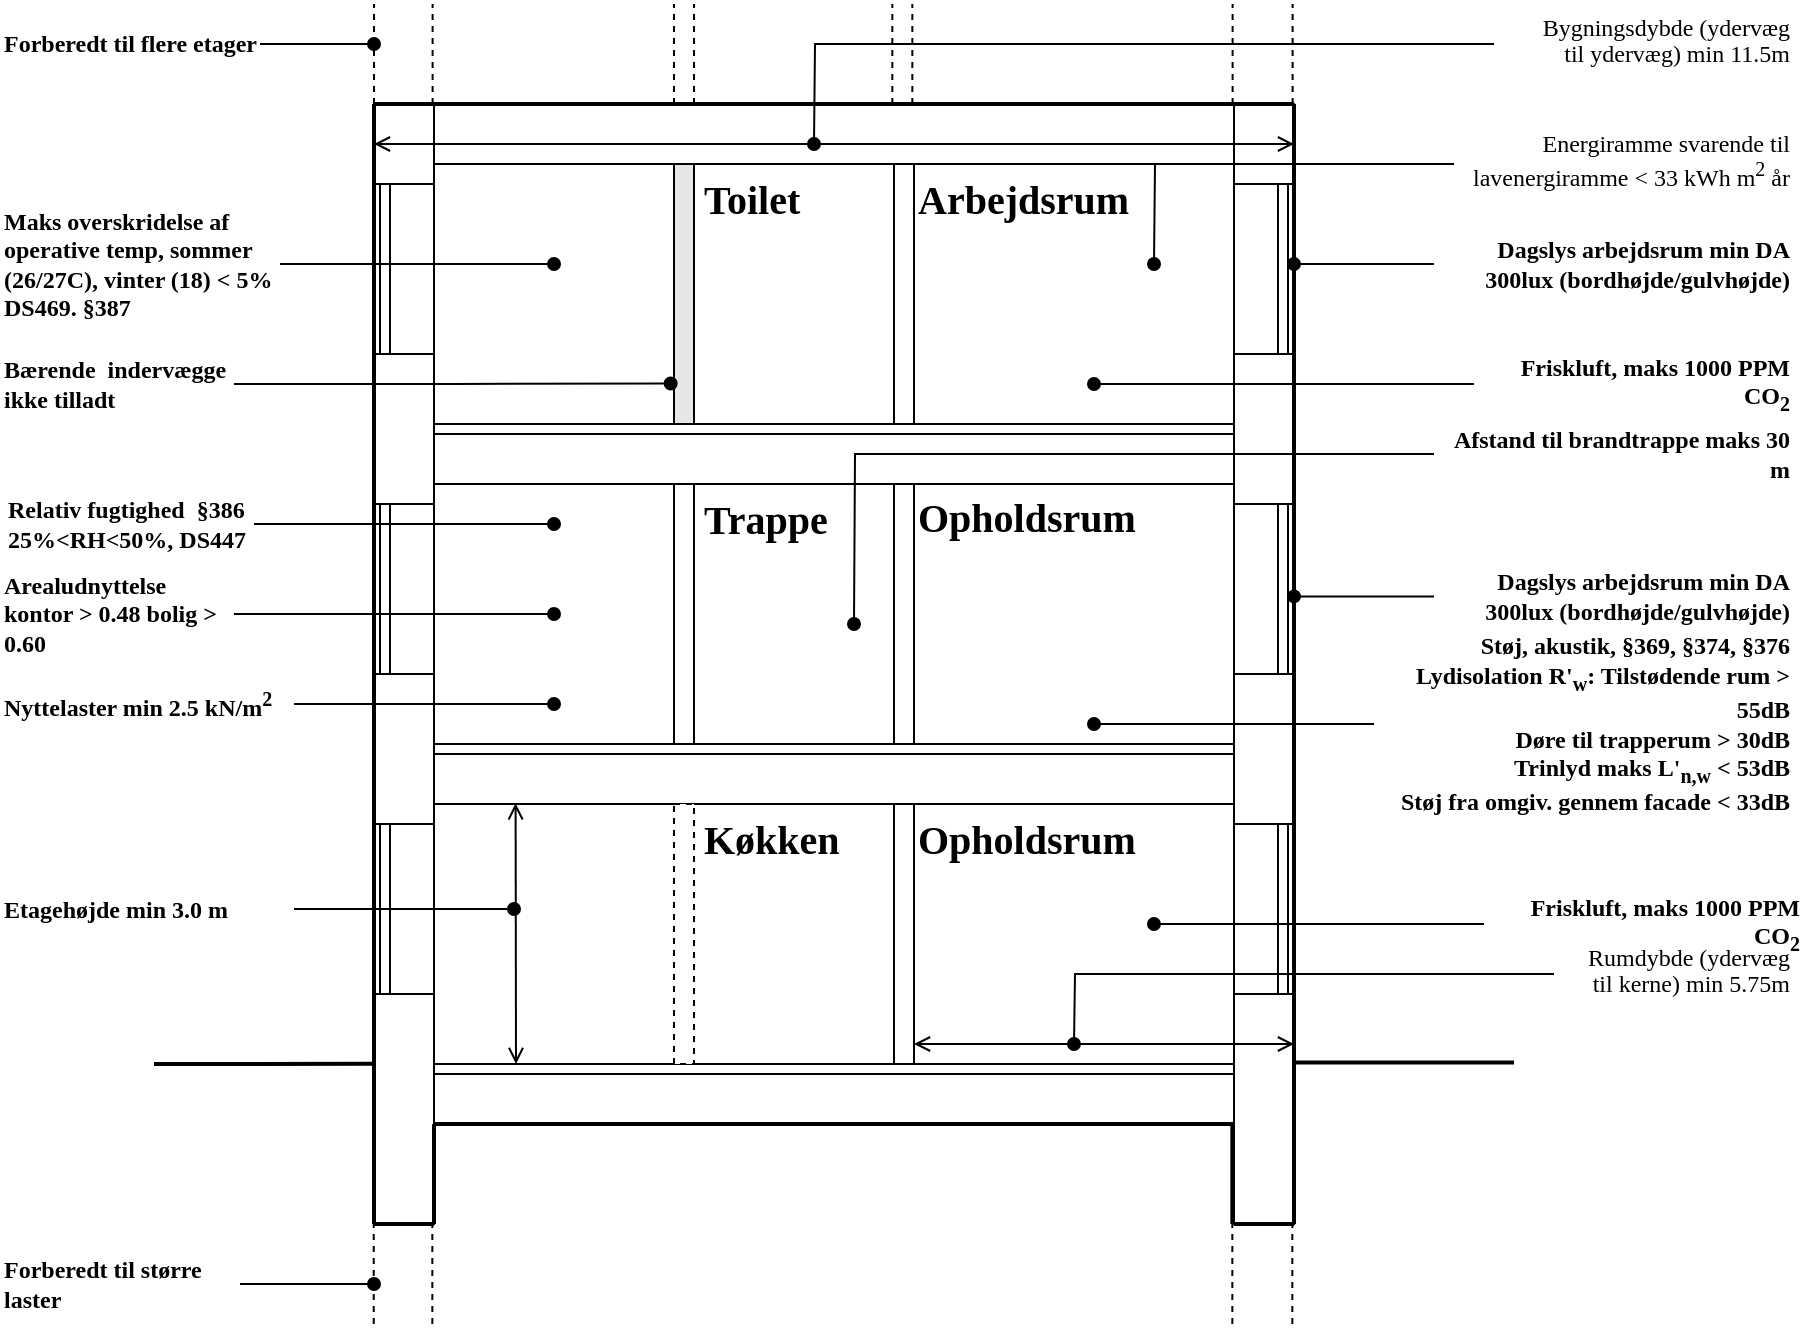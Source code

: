 <mxfile version="20.8.23" type="github">
  <diagram name="Page-1" id="O3QIlHTEBedaoIdS_m7c">
    <mxGraphModel dx="1195" dy="637" grid="1" gridSize="10" guides="1" tooltips="1" connect="1" arrows="1" fold="1" page="1" pageScale="1" pageWidth="850" pageHeight="1100" math="0" shadow="0">
      <root>
        <mxCell id="0" />
        <mxCell id="1" parent="0" />
        <mxCell id="d_FhcBHTKEOxw95VG2s4-4" value="" style="rounded=0;whiteSpace=wrap;html=1;" parent="1" vertex="1">
          <mxGeometry x="320" y="200" width="400" height="30" as="geometry" />
        </mxCell>
        <mxCell id="d_FhcBHTKEOxw95VG2s4-5" value="" style="rounded=0;whiteSpace=wrap;html=1;" parent="1" vertex="1">
          <mxGeometry x="320" y="520" width="400" height="30" as="geometry" />
        </mxCell>
        <mxCell id="d_FhcBHTKEOxw95VG2s4-6" value="" style="rounded=0;whiteSpace=wrap;html=1;" parent="1" vertex="1">
          <mxGeometry x="320" y="360" width="400" height="30" as="geometry" />
        </mxCell>
        <mxCell id="d_FhcBHTKEOxw95VG2s4-7" value="" style="rounded=0;whiteSpace=wrap;html=1;fillColor=#E6E6E6;" parent="1" vertex="1">
          <mxGeometry x="440" y="230" width="10" height="130" as="geometry" />
        </mxCell>
        <mxCell id="d_FhcBHTKEOxw95VG2s4-8" value="" style="rounded=0;whiteSpace=wrap;html=1;" parent="1" vertex="1">
          <mxGeometry x="440" y="390" width="10" height="130" as="geometry" />
        </mxCell>
        <mxCell id="d_FhcBHTKEOxw95VG2s4-9" value="" style="rounded=0;whiteSpace=wrap;html=1;" parent="1" vertex="1">
          <mxGeometry x="320" y="680" width="400" height="30" as="geometry" />
        </mxCell>
        <mxCell id="d_FhcBHTKEOxw95VG2s4-13" value="" style="rounded=0;whiteSpace=wrap;html=1;" parent="1" vertex="1">
          <mxGeometry x="550" y="230" width="10" height="130" as="geometry" />
        </mxCell>
        <mxCell id="d_FhcBHTKEOxw95VG2s4-14" value="" style="rounded=0;whiteSpace=wrap;html=1;" parent="1" vertex="1">
          <mxGeometry x="550" y="390" width="10" height="130" as="geometry" />
        </mxCell>
        <mxCell id="d_FhcBHTKEOxw95VG2s4-15" value="" style="rounded=0;whiteSpace=wrap;html=1;" parent="1" vertex="1">
          <mxGeometry x="550" y="550" width="10" height="130" as="geometry" />
        </mxCell>
        <mxCell id="d_FhcBHTKEOxw95VG2s4-16" value="" style="rounded=0;whiteSpace=wrap;html=1;" parent="1" vertex="1">
          <mxGeometry x="290" y="200" width="30" height="560" as="geometry" />
        </mxCell>
        <mxCell id="d_FhcBHTKEOxw95VG2s4-17" value="" style="rounded=0;whiteSpace=wrap;html=1;" parent="1" vertex="1">
          <mxGeometry x="720" y="200" width="30" height="560" as="geometry" />
        </mxCell>
        <mxCell id="d_FhcBHTKEOxw95VG2s4-18" value="" style="rounded=0;whiteSpace=wrap;html=1;" parent="1" vertex="1">
          <mxGeometry x="290" y="240" width="30" height="85" as="geometry" />
        </mxCell>
        <mxCell id="d_FhcBHTKEOxw95VG2s4-19" value="" style="rounded=0;whiteSpace=wrap;html=1;" parent="1" vertex="1">
          <mxGeometry x="720" y="240" width="30" height="85" as="geometry" />
        </mxCell>
        <mxCell id="d_FhcBHTKEOxw95VG2s4-20" value="" style="rounded=0;whiteSpace=wrap;html=1;" parent="1" vertex="1">
          <mxGeometry x="290" y="400" width="30" height="85" as="geometry" />
        </mxCell>
        <mxCell id="d_FhcBHTKEOxw95VG2s4-21" value="" style="rounded=0;whiteSpace=wrap;html=1;" parent="1" vertex="1">
          <mxGeometry x="720" y="400" width="30" height="85" as="geometry" />
        </mxCell>
        <mxCell id="d_FhcBHTKEOxw95VG2s4-22" value="" style="rounded=0;whiteSpace=wrap;html=1;" parent="1" vertex="1">
          <mxGeometry x="290" y="560" width="30" height="85" as="geometry" />
        </mxCell>
        <mxCell id="d_FhcBHTKEOxw95VG2s4-23" value="" style="rounded=0;whiteSpace=wrap;html=1;" parent="1" vertex="1">
          <mxGeometry x="720" y="560" width="30" height="85" as="geometry" />
        </mxCell>
        <mxCell id="d_FhcBHTKEOxw95VG2s4-24" value="" style="rounded=0;whiteSpace=wrap;html=1;" parent="1" vertex="1">
          <mxGeometry x="320" y="360" width="400" height="5" as="geometry" />
        </mxCell>
        <mxCell id="d_FhcBHTKEOxw95VG2s4-25" value="" style="rounded=0;whiteSpace=wrap;html=1;" parent="1" vertex="1">
          <mxGeometry x="320" y="520" width="400" height="5" as="geometry" />
        </mxCell>
        <mxCell id="d_FhcBHTKEOxw95VG2s4-26" value="" style="rounded=0;whiteSpace=wrap;html=1;" parent="1" vertex="1">
          <mxGeometry x="320" y="680" width="400" height="5" as="geometry" />
        </mxCell>
        <mxCell id="d_FhcBHTKEOxw95VG2s4-30" value="" style="endArrow=none;html=1;rounded=0;entryX=-0.005;entryY=0.857;entryDx=0;entryDy=0;entryPerimeter=0;strokeWidth=2;" parent="1" target="d_FhcBHTKEOxw95VG2s4-16" edge="1">
          <mxGeometry width="50" height="50" relative="1" as="geometry">
            <mxPoint x="180" y="680" as="sourcePoint" />
            <mxPoint x="200" y="685" as="targetPoint" />
          </mxGeometry>
        </mxCell>
        <mxCell id="d_FhcBHTKEOxw95VG2s4-31" value="" style="endArrow=none;html=1;rounded=0;entryX=-0.005;entryY=0.857;entryDx=0;entryDy=0;entryPerimeter=0;strokeWidth=2;" parent="1" edge="1">
          <mxGeometry width="50" height="50" relative="1" as="geometry">
            <mxPoint x="750" y="679.31" as="sourcePoint" />
            <mxPoint x="860" y="679.31" as="targetPoint" />
          </mxGeometry>
        </mxCell>
        <mxCell id="d_FhcBHTKEOxw95VG2s4-37" value="" style="group" parent="1" vertex="1" connectable="0">
          <mxGeometry x="293" y="240" width="5" height="85" as="geometry" />
        </mxCell>
        <mxCell id="d_FhcBHTKEOxw95VG2s4-33" value="" style="endArrow=none;html=1;rounded=0;entryX=0.25;entryY=0;entryDx=0;entryDy=0;exitX=0.25;exitY=1;exitDx=0;exitDy=0;" parent="d_FhcBHTKEOxw95VG2s4-37" edge="1">
          <mxGeometry width="50" height="50" relative="1" as="geometry">
            <mxPoint x="5" y="85" as="sourcePoint" />
            <mxPoint x="5" as="targetPoint" />
          </mxGeometry>
        </mxCell>
        <mxCell id="d_FhcBHTKEOxw95VG2s4-34" value="" style="endArrow=none;html=1;rounded=0;entryX=0.25;entryY=0;entryDx=0;entryDy=0;exitX=0.25;exitY=1;exitDx=0;exitDy=0;" parent="d_FhcBHTKEOxw95VG2s4-37" edge="1">
          <mxGeometry width="50" height="50" relative="1" as="geometry">
            <mxPoint y="85" as="sourcePoint" />
            <mxPoint as="targetPoint" />
          </mxGeometry>
        </mxCell>
        <mxCell id="d_FhcBHTKEOxw95VG2s4-38" value="" style="group" parent="1" vertex="1" connectable="0">
          <mxGeometry x="293" y="400" width="5" height="85" as="geometry" />
        </mxCell>
        <mxCell id="d_FhcBHTKEOxw95VG2s4-39" value="" style="endArrow=none;html=1;rounded=0;entryX=0.25;entryY=0;entryDx=0;entryDy=0;exitX=0.25;exitY=1;exitDx=0;exitDy=0;" parent="d_FhcBHTKEOxw95VG2s4-38" edge="1">
          <mxGeometry width="50" height="50" relative="1" as="geometry">
            <mxPoint x="5" y="85" as="sourcePoint" />
            <mxPoint x="5" as="targetPoint" />
          </mxGeometry>
        </mxCell>
        <mxCell id="d_FhcBHTKEOxw95VG2s4-40" value="" style="endArrow=none;html=1;rounded=0;entryX=0.25;entryY=0;entryDx=0;entryDy=0;exitX=0.25;exitY=1;exitDx=0;exitDy=0;" parent="d_FhcBHTKEOxw95VG2s4-38" edge="1">
          <mxGeometry width="50" height="50" relative="1" as="geometry">
            <mxPoint y="85" as="sourcePoint" />
            <mxPoint as="targetPoint" />
          </mxGeometry>
        </mxCell>
        <mxCell id="d_FhcBHTKEOxw95VG2s4-41" value="" style="group" parent="1" vertex="1" connectable="0">
          <mxGeometry x="293" y="560" width="5" height="85" as="geometry" />
        </mxCell>
        <mxCell id="d_FhcBHTKEOxw95VG2s4-42" value="" style="endArrow=none;html=1;rounded=0;entryX=0.25;entryY=0;entryDx=0;entryDy=0;exitX=0.25;exitY=1;exitDx=0;exitDy=0;" parent="d_FhcBHTKEOxw95VG2s4-41" edge="1">
          <mxGeometry width="50" height="50" relative="1" as="geometry">
            <mxPoint x="5" y="85" as="sourcePoint" />
            <mxPoint x="5" as="targetPoint" />
          </mxGeometry>
        </mxCell>
        <mxCell id="d_FhcBHTKEOxw95VG2s4-43" value="" style="endArrow=none;html=1;rounded=0;entryX=0.25;entryY=0;entryDx=0;entryDy=0;exitX=0.25;exitY=1;exitDx=0;exitDy=0;" parent="d_FhcBHTKEOxw95VG2s4-41" edge="1">
          <mxGeometry width="50" height="50" relative="1" as="geometry">
            <mxPoint y="85" as="sourcePoint" />
            <mxPoint as="targetPoint" />
          </mxGeometry>
        </mxCell>
        <mxCell id="d_FhcBHTKEOxw95VG2s4-44" value="" style="group" parent="1" vertex="1" connectable="0">
          <mxGeometry x="742" y="560" width="5" height="85" as="geometry" />
        </mxCell>
        <mxCell id="d_FhcBHTKEOxw95VG2s4-45" value="" style="endArrow=none;html=1;rounded=0;entryX=0.25;entryY=0;entryDx=0;entryDy=0;exitX=0.25;exitY=1;exitDx=0;exitDy=0;" parent="d_FhcBHTKEOxw95VG2s4-44" edge="1">
          <mxGeometry width="50" height="50" relative="1" as="geometry">
            <mxPoint x="5" y="85" as="sourcePoint" />
            <mxPoint x="5" as="targetPoint" />
          </mxGeometry>
        </mxCell>
        <mxCell id="d_FhcBHTKEOxw95VG2s4-46" value="" style="endArrow=none;html=1;rounded=0;entryX=0.25;entryY=0;entryDx=0;entryDy=0;exitX=0.25;exitY=1;exitDx=0;exitDy=0;" parent="d_FhcBHTKEOxw95VG2s4-44" edge="1">
          <mxGeometry width="50" height="50" relative="1" as="geometry">
            <mxPoint y="85" as="sourcePoint" />
            <mxPoint as="targetPoint" />
          </mxGeometry>
        </mxCell>
        <mxCell id="d_FhcBHTKEOxw95VG2s4-47" value="" style="group" parent="1" vertex="1" connectable="0">
          <mxGeometry x="742" y="400" width="5" height="85" as="geometry" />
        </mxCell>
        <mxCell id="d_FhcBHTKEOxw95VG2s4-48" value="" style="endArrow=none;html=1;rounded=0;entryX=0.25;entryY=0;entryDx=0;entryDy=0;exitX=0.25;exitY=1;exitDx=0;exitDy=0;" parent="d_FhcBHTKEOxw95VG2s4-47" edge="1">
          <mxGeometry width="50" height="50" relative="1" as="geometry">
            <mxPoint x="5" y="85" as="sourcePoint" />
            <mxPoint x="5" as="targetPoint" />
          </mxGeometry>
        </mxCell>
        <mxCell id="d_FhcBHTKEOxw95VG2s4-49" value="" style="endArrow=none;html=1;rounded=0;entryX=0.25;entryY=0;entryDx=0;entryDy=0;exitX=0.25;exitY=1;exitDx=0;exitDy=0;" parent="d_FhcBHTKEOxw95VG2s4-47" edge="1">
          <mxGeometry width="50" height="50" relative="1" as="geometry">
            <mxPoint y="85" as="sourcePoint" />
            <mxPoint as="targetPoint" />
          </mxGeometry>
        </mxCell>
        <mxCell id="d_FhcBHTKEOxw95VG2s4-50" value="" style="group" parent="1" vertex="1" connectable="0">
          <mxGeometry x="742" y="240" width="5" height="85" as="geometry" />
        </mxCell>
        <mxCell id="d_FhcBHTKEOxw95VG2s4-51" value="" style="endArrow=none;html=1;rounded=0;entryX=0.25;entryY=0;entryDx=0;entryDy=0;exitX=0.25;exitY=1;exitDx=0;exitDy=0;" parent="d_FhcBHTKEOxw95VG2s4-50" edge="1">
          <mxGeometry width="50" height="50" relative="1" as="geometry">
            <mxPoint x="5" y="85" as="sourcePoint" />
            <mxPoint x="5" as="targetPoint" />
          </mxGeometry>
        </mxCell>
        <mxCell id="d_FhcBHTKEOxw95VG2s4-52" value="" style="endArrow=none;html=1;rounded=0;entryX=0.25;entryY=0;entryDx=0;entryDy=0;exitX=0.25;exitY=1;exitDx=0;exitDy=0;" parent="d_FhcBHTKEOxw95VG2s4-50" edge="1">
          <mxGeometry width="50" height="50" relative="1" as="geometry">
            <mxPoint y="85" as="sourcePoint" />
            <mxPoint as="targetPoint" />
          </mxGeometry>
        </mxCell>
        <mxCell id="ZUjhNeU1AGEDZr30HRo7-2" value="" style="endArrow=none;html=1;rounded=0;exitX=0;exitY=1;exitDx=0;exitDy=0;entryX=0;entryY=0;entryDx=0;entryDy=0;strokeWidth=2;" parent="d_FhcBHTKEOxw95VG2s4-50" edge="1">
          <mxGeometry width="50" height="50" relative="1" as="geometry">
            <mxPoint x="8" y="520" as="sourcePoint" />
            <mxPoint x="8" y="-40" as="targetPoint" />
          </mxGeometry>
        </mxCell>
        <mxCell id="d_FhcBHTKEOxw95VG2s4-55" value="" style="endArrow=none;dashed=1;html=1;rounded=0;" parent="1" edge="1">
          <mxGeometry width="50" height="50" relative="1" as="geometry">
            <mxPoint x="290" y="200" as="sourcePoint" />
            <mxPoint x="290" y="150" as="targetPoint" />
          </mxGeometry>
        </mxCell>
        <mxCell id="d_FhcBHTKEOxw95VG2s4-56" value="" style="endArrow=none;dashed=1;html=1;rounded=0;" parent="1" edge="1">
          <mxGeometry width="50" height="50" relative="1" as="geometry">
            <mxPoint x="319.31" y="200" as="sourcePoint" />
            <mxPoint x="319.31" y="150" as="targetPoint" />
          </mxGeometry>
        </mxCell>
        <mxCell id="d_FhcBHTKEOxw95VG2s4-57" value="" style="endArrow=none;dashed=1;html=1;rounded=0;" parent="1" edge="1">
          <mxGeometry width="50" height="50" relative="1" as="geometry">
            <mxPoint x="719.31" y="200" as="sourcePoint" />
            <mxPoint x="719.31" y="150" as="targetPoint" />
          </mxGeometry>
        </mxCell>
        <mxCell id="d_FhcBHTKEOxw95VG2s4-58" value="" style="endArrow=none;dashed=1;html=1;rounded=0;" parent="1" edge="1">
          <mxGeometry width="50" height="50" relative="1" as="geometry">
            <mxPoint x="749.31" y="200" as="sourcePoint" />
            <mxPoint x="749.31" y="150" as="targetPoint" />
          </mxGeometry>
        </mxCell>
        <mxCell id="ZUjhNeU1AGEDZr30HRo7-1" value="" style="endArrow=none;html=1;rounded=0;exitX=0;exitY=1;exitDx=0;exitDy=0;entryX=0;entryY=0;entryDx=0;entryDy=0;strokeWidth=2;" parent="1" source="d_FhcBHTKEOxw95VG2s4-16" target="d_FhcBHTKEOxw95VG2s4-16" edge="1">
          <mxGeometry width="50" height="50" relative="1" as="geometry">
            <mxPoint x="250" y="500" as="sourcePoint" />
            <mxPoint x="300" y="450" as="targetPoint" />
          </mxGeometry>
        </mxCell>
        <mxCell id="ZUjhNeU1AGEDZr30HRo7-3" value="" style="endArrow=none;html=1;rounded=0;entryX=0;entryY=0;entryDx=0;entryDy=0;strokeWidth=2;" parent="1" target="d_FhcBHTKEOxw95VG2s4-16" edge="1">
          <mxGeometry width="50" height="50" relative="1" as="geometry">
            <mxPoint x="750" y="200" as="sourcePoint" />
            <mxPoint x="180" y="140" as="targetPoint" />
          </mxGeometry>
        </mxCell>
        <mxCell id="ZUjhNeU1AGEDZr30HRo7-4" value="" style="endArrow=none;html=1;rounded=0;strokeWidth=2;entryX=0;entryY=1;entryDx=0;entryDy=0;" parent="1" target="d_FhcBHTKEOxw95VG2s4-9" edge="1">
          <mxGeometry width="50" height="50" relative="1" as="geometry">
            <mxPoint x="320" y="760" as="sourcePoint" />
            <mxPoint x="380" y="770" as="targetPoint" />
          </mxGeometry>
        </mxCell>
        <mxCell id="ZUjhNeU1AGEDZr30HRo7-5" value="" style="endArrow=none;html=1;rounded=0;strokeWidth=2;entryX=0;entryY=1;entryDx=0;entryDy=0;" parent="1" edge="1">
          <mxGeometry width="50" height="50" relative="1" as="geometry">
            <mxPoint x="719.17" y="760" as="sourcePoint" />
            <mxPoint x="719.17" y="710" as="targetPoint" />
          </mxGeometry>
        </mxCell>
        <mxCell id="ZUjhNeU1AGEDZr30HRo7-6" value="" style="endArrow=none;html=1;rounded=0;strokeWidth=2;exitX=1;exitY=1;exitDx=0;exitDy=0;" parent="1" source="d_FhcBHTKEOxw95VG2s4-9" edge="1">
          <mxGeometry width="50" height="50" relative="1" as="geometry">
            <mxPoint x="340" y="780" as="sourcePoint" />
            <mxPoint x="320" y="710" as="targetPoint" />
          </mxGeometry>
        </mxCell>
        <mxCell id="RdezbxoMDy9j4z05kCl0-1" value="" style="endArrow=none;html=1;rounded=0;strokeWidth=2;" edge="1" parent="1">
          <mxGeometry width="50" height="50" relative="1" as="geometry">
            <mxPoint x="320" y="760" as="sourcePoint" />
            <mxPoint x="290" y="760" as="targetPoint" />
          </mxGeometry>
        </mxCell>
        <mxCell id="RdezbxoMDy9j4z05kCl0-2" value="" style="endArrow=none;html=1;rounded=0;strokeWidth=2;" edge="1" parent="1">
          <mxGeometry width="50" height="50" relative="1" as="geometry">
            <mxPoint x="750" y="760" as="sourcePoint" />
            <mxPoint x="720" y="760" as="targetPoint" />
          </mxGeometry>
        </mxCell>
        <mxCell id="RdezbxoMDy9j4z05kCl0-3" value="" style="endArrow=none;dashed=1;html=1;rounded=0;" edge="1" parent="1">
          <mxGeometry width="50" height="50" relative="1" as="geometry">
            <mxPoint x="440" y="200" as="sourcePoint" />
            <mxPoint x="440" y="150" as="targetPoint" />
          </mxGeometry>
        </mxCell>
        <mxCell id="RdezbxoMDy9j4z05kCl0-4" value="" style="endArrow=none;dashed=1;html=1;rounded=0;" edge="1" parent="1">
          <mxGeometry width="50" height="50" relative="1" as="geometry">
            <mxPoint x="450" y="200" as="sourcePoint" />
            <mxPoint x="450" y="150" as="targetPoint" />
          </mxGeometry>
        </mxCell>
        <mxCell id="RdezbxoMDy9j4z05kCl0-5" value="" style="endArrow=none;dashed=1;html=1;rounded=0;" edge="1" parent="1">
          <mxGeometry width="50" height="50" relative="1" as="geometry">
            <mxPoint x="549.17" y="200" as="sourcePoint" />
            <mxPoint x="549.17" y="150" as="targetPoint" />
          </mxGeometry>
        </mxCell>
        <mxCell id="RdezbxoMDy9j4z05kCl0-6" value="" style="endArrow=none;dashed=1;html=1;rounded=0;" edge="1" parent="1">
          <mxGeometry width="50" height="50" relative="1" as="geometry">
            <mxPoint x="559.17" y="200" as="sourcePoint" />
            <mxPoint x="559.17" y="150" as="targetPoint" />
          </mxGeometry>
        </mxCell>
        <mxCell id="RdezbxoMDy9j4z05kCl0-8" value="&lt;h1&gt;&lt;font style=&quot;font-size: 20px;&quot; face=&quot;Neo Sans Pro Light&quot;&gt;Toilet&lt;/font&gt;&lt;/h1&gt;" style="text;html=1;strokeColor=none;fillColor=none;align=left;verticalAlign=middle;whiteSpace=wrap;rounded=0;fontFamily=Titillium;fontSource=https%3A%2F%2Ffonts.googleapis.com%2Fcss%3Ffamily%3DTitillium;fontSize=22;" vertex="1" parent="1">
          <mxGeometry x="453" y="231" width="80" height="20" as="geometry" />
        </mxCell>
        <mxCell id="RdezbxoMDy9j4z05kCl0-10" value="&lt;h1&gt;&lt;font style=&quot;font-size: 20px;&quot; face=&quot;Neo Sans Pro Light&quot;&gt;Trappe&lt;/font&gt;&lt;/h1&gt;" style="text;html=1;strokeColor=none;fillColor=none;align=left;verticalAlign=middle;whiteSpace=wrap;rounded=0;fontFamily=Titillium;fontSource=https%3A%2F%2Ffonts.googleapis.com%2Fcss%3Ffamily%3DTitillium;fontSize=22;" vertex="1" parent="1">
          <mxGeometry x="453" y="391" width="80" height="20" as="geometry" />
        </mxCell>
        <mxCell id="RdezbxoMDy9j4z05kCl0-11" value="&lt;h1&gt;&lt;font style=&quot;font-size: 20px;&quot; face=&quot;Neo Sans Pro Light&quot;&gt;Køkken&lt;/font&gt;&lt;/h1&gt;" style="text;html=1;strokeColor=none;fillColor=none;align=left;verticalAlign=middle;whiteSpace=wrap;rounded=0;fontFamily=Titillium;fontSource=https%3A%2F%2Ffonts.googleapis.com%2Fcss%3Ffamily%3DTitillium;fontSize=22;" vertex="1" parent="1">
          <mxGeometry x="453" y="551" width="80" height="20" as="geometry" />
        </mxCell>
        <mxCell id="RdezbxoMDy9j4z05kCl0-12" value="&lt;h1&gt;&lt;font style=&quot;font-size: 20px;&quot; face=&quot;Neo Sans Pro Light&quot;&gt;Arbejdsrum&lt;/font&gt;&lt;/h1&gt;" style="text;html=1;strokeColor=none;fillColor=none;align=left;verticalAlign=middle;whiteSpace=wrap;rounded=0;fontFamily=Titillium;fontSource=https%3A%2F%2Ffonts.googleapis.com%2Fcss%3Ffamily%3DTitillium;fontSize=22;" vertex="1" parent="1">
          <mxGeometry x="560" y="231" width="80" height="20" as="geometry" />
        </mxCell>
        <mxCell id="RdezbxoMDy9j4z05kCl0-13" value="&lt;h1&gt;&lt;font style=&quot;font-size: 20px;&quot; face=&quot;Neo Sans Pro Light&quot;&gt;Opholdsrum&lt;/font&gt;&lt;/h1&gt;" style="text;html=1;strokeColor=none;fillColor=none;align=left;verticalAlign=middle;whiteSpace=wrap;rounded=0;fontFamily=Titillium;fontSource=https%3A%2F%2Ffonts.googleapis.com%2Fcss%3Ffamily%3DTitillium;fontSize=22;" vertex="1" parent="1">
          <mxGeometry x="560" y="390" width="80" height="20" as="geometry" />
        </mxCell>
        <mxCell id="RdezbxoMDy9j4z05kCl0-14" value="&lt;h1&gt;&lt;font style=&quot;font-size: 20px;&quot; face=&quot;Neo Sans Pro Light&quot;&gt;Opholdsrum&lt;/font&gt;&lt;/h1&gt;" style="text;html=1;strokeColor=none;fillColor=none;align=left;verticalAlign=middle;whiteSpace=wrap;rounded=0;fontFamily=Titillium;fontSource=https%3A%2F%2Ffonts.googleapis.com%2Fcss%3Ffamily%3DTitillium;fontSize=22;" vertex="1" parent="1">
          <mxGeometry x="560" y="551" width="80" height="20" as="geometry" />
        </mxCell>
        <mxCell id="RdezbxoMDy9j4z05kCl0-18" value="" style="rounded=0;whiteSpace=wrap;html=1;dashed=1;" vertex="1" parent="1">
          <mxGeometry x="440" y="550" width="10" height="130" as="geometry" />
        </mxCell>
        <mxCell id="RdezbxoMDy9j4z05kCl0-22" style="edgeStyle=orthogonalEdgeStyle;rounded=0;orthogonalLoop=1;jettySize=auto;html=1;fontFamily=Titillium;fontSource=https%3A%2F%2Ffonts.googleapis.com%2Fcss%3Ffamily%3DTitillium;fontSize=12;endArrow=oval;endFill=1;" edge="1" parent="1" source="RdezbxoMDy9j4z05kCl0-21">
          <mxGeometry relative="1" as="geometry">
            <mxPoint x="750" y="280.0" as="targetPoint" />
          </mxGeometry>
        </mxCell>
        <mxCell id="RdezbxoMDy9j4z05kCl0-21" value="&lt;h1 style=&quot;font-size: 12px;&quot;&gt;&lt;font style=&quot;font-size: 12px;&quot; face=&quot;Neo Sans Pro Light&quot;&gt;Dagslys arbejdsrum min DA 300lux (bordhøjde/gulvhøjde)&lt;/font&gt;&lt;/h1&gt;" style="text;html=1;strokeColor=none;fillColor=none;align=right;verticalAlign=middle;whiteSpace=wrap;rounded=0;fontFamily=Titillium;fontSource=https%3A%2F%2Ffonts.googleapis.com%2Fcss%3Ffamily%3DTitillium;fontSize=12;" vertex="1" parent="1">
          <mxGeometry x="820" y="270" width="180" height="20" as="geometry" />
        </mxCell>
        <mxCell id="RdezbxoMDy9j4z05kCl0-23" style="edgeStyle=orthogonalEdgeStyle;rounded=0;orthogonalLoop=1;jettySize=auto;html=1;fontFamily=Titillium;fontSource=https%3A%2F%2Ffonts.googleapis.com%2Fcss%3Ffamily%3DTitillium;fontSize=12;endArrow=oval;endFill=1;" edge="1" parent="1" source="RdezbxoMDy9j4z05kCl0-24">
          <mxGeometry relative="1" as="geometry">
            <mxPoint x="750" y="446.21" as="targetPoint" />
          </mxGeometry>
        </mxCell>
        <mxCell id="RdezbxoMDy9j4z05kCl0-24" value="&lt;h1 style=&quot;border-color: var(--border-color); font-size: 12px;&quot;&gt;&lt;font style=&quot;border-color: var(--border-color);&quot; face=&quot;Neo Sans Pro Light&quot;&gt;Dagslys arbejdsrum min DA 300lux (bordhøjde/gulvhøjde)&lt;/font&gt;&lt;/h1&gt;" style="text;html=1;strokeColor=none;fillColor=none;align=right;verticalAlign=middle;whiteSpace=wrap;rounded=0;fontFamily=Titillium;fontSource=https%3A%2F%2Ffonts.googleapis.com%2Fcss%3Ffamily%3DTitillium;fontSize=12;" vertex="1" parent="1">
          <mxGeometry x="820" y="436.21" width="180" height="20" as="geometry" />
        </mxCell>
        <mxCell id="RdezbxoMDy9j4z05kCl0-27" style="edgeStyle=orthogonalEdgeStyle;rounded=0;orthogonalLoop=1;jettySize=auto;html=1;fontFamily=Titillium;fontSource=https%3A%2F%2Ffonts.googleapis.com%2Fcss%3Ffamily%3DTitillium;fontSize=12;endArrow=oval;endFill=1;" edge="1" parent="1" source="RdezbxoMDy9j4z05kCl0-25">
          <mxGeometry relative="1" as="geometry">
            <mxPoint x="650" y="340.0" as="targetPoint" />
          </mxGeometry>
        </mxCell>
        <mxCell id="RdezbxoMDy9j4z05kCl0-25" value="&lt;h1 style=&quot;font-size: 12px;&quot;&gt;&lt;font style=&quot;font-size: 12px;&quot; face=&quot;Neo Sans Pro Light&quot;&gt;Friskluft, maks 1000 PPM CO&lt;sub&gt;2&lt;/sub&gt;&lt;/font&gt;&lt;/h1&gt;" style="text;html=1;strokeColor=none;fillColor=none;align=right;verticalAlign=middle;whiteSpace=wrap;rounded=0;fontFamily=Titillium;fontSource=https%3A%2F%2Ffonts.googleapis.com%2Fcss%3Ffamily%3DTitillium;fontSize=12;" vertex="1" parent="1">
          <mxGeometry x="840" y="330" width="160" height="20" as="geometry" />
        </mxCell>
        <mxCell id="RdezbxoMDy9j4z05kCl0-28" style="edgeStyle=orthogonalEdgeStyle;rounded=0;orthogonalLoop=1;jettySize=auto;html=1;fontFamily=Titillium;fontSource=https%3A%2F%2Ffonts.googleapis.com%2Fcss%3Ffamily%3DTitillium;fontSize=12;endArrow=oval;endFill=1;" edge="1" parent="1" source="RdezbxoMDy9j4z05kCl0-29">
          <mxGeometry relative="1" as="geometry">
            <mxPoint x="650" y="510" as="targetPoint" />
          </mxGeometry>
        </mxCell>
        <mxCell id="RdezbxoMDy9j4z05kCl0-29" value="&lt;h1 style=&quot;font-size: 12px;&quot;&gt;&lt;font face=&quot;Neo Sans Pro Light&quot;&gt;Støj, akustik, §369, §374, §376&lt;br&gt;Lydisolation R&#39;&lt;sub&gt;w&lt;/sub&gt;: Tilstødende rum &amp;gt; 55dB&lt;br&gt;Døre til trapperum &amp;gt; 30dB&lt;br&gt;Trinlyd maks L&#39;&lt;sub&gt;n,w&lt;/sub&gt;&amp;nbsp;&amp;lt; 53dB&lt;br&gt;Støj fra omgiv. gennem facade &amp;lt; 33dB&lt;/font&gt;&lt;/h1&gt;" style="text;html=1;strokeColor=none;fillColor=none;align=right;verticalAlign=middle;whiteSpace=wrap;rounded=0;fontFamily=Titillium;fontSource=https%3A%2F%2Ffonts.googleapis.com%2Fcss%3Ffamily%3DTitillium;fontSize=12;" vertex="1" parent="1">
          <mxGeometry x="790" y="500" width="210" height="20" as="geometry" />
        </mxCell>
        <mxCell id="RdezbxoMDy9j4z05kCl0-31" style="edgeStyle=orthogonalEdgeStyle;rounded=0;orthogonalLoop=1;jettySize=auto;html=1;fontFamily=Titillium;fontSource=https%3A%2F%2Ffonts.googleapis.com%2Fcss%3Ffamily%3DTitillium;fontSize=12;endArrow=oval;endFill=1;" edge="1" parent="1" source="RdezbxoMDy9j4z05kCl0-30">
          <mxGeometry relative="1" as="geometry">
            <mxPoint x="290" y="170" as="targetPoint" />
          </mxGeometry>
        </mxCell>
        <mxCell id="RdezbxoMDy9j4z05kCl0-30" value="&lt;h1 style=&quot;font-size: 12px;&quot;&gt;&lt;font face=&quot;Neo Sans Pro Light&quot;&gt;Forberedt til flere etager&lt;/font&gt;&lt;/h1&gt;" style="text;html=1;strokeColor=none;fillColor=none;align=left;verticalAlign=middle;whiteSpace=wrap;rounded=0;fontFamily=Titillium;fontSource=https%3A%2F%2Ffonts.googleapis.com%2Fcss%3Ffamily%3DTitillium;fontSize=12;" vertex="1" parent="1">
          <mxGeometry x="103" y="160" width="130" height="20" as="geometry" />
        </mxCell>
        <mxCell id="RdezbxoMDy9j4z05kCl0-37" style="edgeStyle=orthogonalEdgeStyle;rounded=0;orthogonalLoop=1;jettySize=auto;html=1;fontFamily=Titillium;fontSource=https%3A%2F%2Ffonts.googleapis.com%2Fcss%3Ffamily%3DTitillium;fontSize=12;endArrow=oval;endFill=1;" edge="1" parent="1" source="RdezbxoMDy9j4z05kCl0-32">
          <mxGeometry relative="1" as="geometry">
            <mxPoint x="290" y="790" as="targetPoint" />
          </mxGeometry>
        </mxCell>
        <mxCell id="RdezbxoMDy9j4z05kCl0-32" value="&lt;h1 style=&quot;font-size: 12px;&quot;&gt;&lt;font face=&quot;Neo Sans Pro Light&quot;&gt;Forberedt til større laster&lt;/font&gt;&lt;/h1&gt;" style="text;html=1;strokeColor=none;fillColor=none;align=left;verticalAlign=middle;whiteSpace=wrap;rounded=0;fontFamily=Titillium;fontSource=https%3A%2F%2Ffonts.googleapis.com%2Fcss%3Ffamily%3DTitillium;fontSize=12;" vertex="1" parent="1">
          <mxGeometry x="103" y="780" width="120" height="20" as="geometry" />
        </mxCell>
        <mxCell id="RdezbxoMDy9j4z05kCl0-33" value="" style="endArrow=none;dashed=1;html=1;rounded=0;" edge="1" parent="1">
          <mxGeometry width="50" height="50" relative="1" as="geometry">
            <mxPoint x="289.86" y="810" as="sourcePoint" />
            <mxPoint x="289.86" y="760" as="targetPoint" />
          </mxGeometry>
        </mxCell>
        <mxCell id="RdezbxoMDy9j4z05kCl0-34" value="" style="endArrow=none;dashed=1;html=1;rounded=0;" edge="1" parent="1">
          <mxGeometry width="50" height="50" relative="1" as="geometry">
            <mxPoint x="319.17" y="810" as="sourcePoint" />
            <mxPoint x="319.17" y="760" as="targetPoint" />
          </mxGeometry>
        </mxCell>
        <mxCell id="RdezbxoMDy9j4z05kCl0-35" value="" style="endArrow=none;dashed=1;html=1;rounded=0;" edge="1" parent="1">
          <mxGeometry width="50" height="50" relative="1" as="geometry">
            <mxPoint x="719.17" y="810" as="sourcePoint" />
            <mxPoint x="719.17" y="760" as="targetPoint" />
          </mxGeometry>
        </mxCell>
        <mxCell id="RdezbxoMDy9j4z05kCl0-36" value="" style="endArrow=none;dashed=1;html=1;rounded=0;" edge="1" parent="1">
          <mxGeometry width="50" height="50" relative="1" as="geometry">
            <mxPoint x="749.17" y="810" as="sourcePoint" />
            <mxPoint x="749.17" y="760" as="targetPoint" />
          </mxGeometry>
        </mxCell>
        <mxCell id="RdezbxoMDy9j4z05kCl0-41" style="edgeStyle=orthogonalEdgeStyle;rounded=0;orthogonalLoop=1;jettySize=auto;html=1;entryX=-0.167;entryY=0.844;entryDx=0;entryDy=0;entryPerimeter=0;fontFamily=Titillium;fontSource=https%3A%2F%2Ffonts.googleapis.com%2Fcss%3Ffamily%3DTitillium;fontSize=12;endArrow=oval;endFill=1;" edge="1" parent="1" source="RdezbxoMDy9j4z05kCl0-40" target="d_FhcBHTKEOxw95VG2s4-7">
          <mxGeometry relative="1" as="geometry" />
        </mxCell>
        <mxCell id="RdezbxoMDy9j4z05kCl0-40" value="&lt;h1 style=&quot;font-size: 12px;&quot;&gt;&lt;font style=&quot;font-size: 12px;&quot; face=&quot;Neo Sans Pro Light&quot;&gt;Bærende&amp;nbsp; indervægge ikke tilladt&lt;/font&gt;&lt;/h1&gt;" style="text;html=1;strokeColor=none;fillColor=none;align=left;verticalAlign=middle;whiteSpace=wrap;rounded=0;fontFamily=Titillium;fontSource=https%3A%2F%2Ffonts.googleapis.com%2Fcss%3Ffamily%3DTitillium;fontSize=12;" vertex="1" parent="1">
          <mxGeometry x="103" y="330" width="117" height="20" as="geometry" />
        </mxCell>
        <mxCell id="RdezbxoMDy9j4z05kCl0-45" style="edgeStyle=orthogonalEdgeStyle;rounded=0;orthogonalLoop=1;jettySize=auto;html=1;fontFamily=Titillium;fontSource=https%3A%2F%2Ffonts.googleapis.com%2Fcss%3Ffamily%3DTitillium;fontSize=12;endArrow=oval;endFill=1;" edge="1" parent="1" source="RdezbxoMDy9j4z05kCl0-42">
          <mxGeometry relative="1" as="geometry">
            <mxPoint x="510" y="220.0" as="targetPoint" />
          </mxGeometry>
        </mxCell>
        <mxCell id="RdezbxoMDy9j4z05kCl0-42" value="&lt;h1 style=&quot;font-size: 12px;&quot;&gt;&lt;p style=&quot;line-height: 107%; margin-top: 0pt; margin-bottom: 8pt; margin-left: 0in; direction: ltr; unicode-bidi: embed; word-break: normal;&quot;&gt;&lt;span style=&quot;font-family: &amp;quot;Neo Sans Pro Light&amp;quot;; font-weight: normal;&quot;&gt;Bygningsdybde (ydervæg&lt;br&gt;til ydervæg) min 11.5m&lt;/span&gt;&lt;/p&gt;&lt;/h1&gt;" style="text;html=1;strokeColor=none;fillColor=none;align=right;verticalAlign=middle;whiteSpace=wrap;rounded=0;fontFamily=Titillium;fontSource=https%3A%2F%2Ffonts.googleapis.com%2Fcss%3Ffamily%3DTitillium;fontSize=12;" vertex="1" parent="1">
          <mxGeometry x="850" y="160" width="150" height="20" as="geometry" />
        </mxCell>
        <mxCell id="RdezbxoMDy9j4z05kCl0-44" value="" style="endArrow=open;startArrow=open;html=1;rounded=0;fontFamily=Titillium;fontSource=https%3A%2F%2Ffonts.googleapis.com%2Fcss%3Ffamily%3DTitillium;fontSize=12;endFill=0;startFill=0;" edge="1" parent="1">
          <mxGeometry width="50" height="50" relative="1" as="geometry">
            <mxPoint x="290" y="220" as="sourcePoint" />
            <mxPoint x="750" y="220" as="targetPoint" />
          </mxGeometry>
        </mxCell>
        <mxCell id="RdezbxoMDy9j4z05kCl0-46" value="" style="endArrow=open;startArrow=open;html=1;rounded=0;fontFamily=Titillium;fontSource=https%3A%2F%2Ffonts.googleapis.com%2Fcss%3Ffamily%3DTitillium;fontSize=12;endFill=0;startFill=0;" edge="1" parent="1">
          <mxGeometry width="50" height="50" relative="1" as="geometry">
            <mxPoint x="560" y="670" as="sourcePoint" />
            <mxPoint x="750" y="670" as="targetPoint" />
          </mxGeometry>
        </mxCell>
        <mxCell id="RdezbxoMDy9j4z05kCl0-64" style="edgeStyle=orthogonalEdgeStyle;rounded=0;orthogonalLoop=1;jettySize=auto;html=1;fontFamily=Titillium;fontSource=https%3A%2F%2Ffonts.googleapis.com%2Fcss%3Ffamily%3DTitillium;fontSize=12;startArrow=none;startFill=0;endArrow=oval;endFill=1;" edge="1" parent="1" source="RdezbxoMDy9j4z05kCl0-47">
          <mxGeometry relative="1" as="geometry">
            <mxPoint x="640" y="670" as="targetPoint" />
          </mxGeometry>
        </mxCell>
        <mxCell id="RdezbxoMDy9j4z05kCl0-47" value="&lt;h1 style=&quot;font-size: 12px;&quot;&gt;&lt;p style=&quot;line-height: 107%; margin-top: 0pt; margin-bottom: 8pt; margin-left: 0in; direction: ltr; unicode-bidi: embed; word-break: normal;&quot;&gt;&lt;span style=&quot;font-family: &amp;quot;Neo Sans Pro Light&amp;quot;; font-weight: normal;&quot;&gt;Rumdybde (ydervæg&lt;br&gt;til kerne) min 5.75m&lt;/span&gt;&lt;/p&gt;&lt;/h1&gt;" style="text;html=1;strokeColor=none;fillColor=none;align=right;verticalAlign=middle;whiteSpace=wrap;rounded=0;fontFamily=Titillium;fontSource=https%3A%2F%2Ffonts.googleapis.com%2Fcss%3Ffamily%3DTitillium;fontSize=12;" vertex="1" parent="1">
          <mxGeometry x="880" y="625" width="120" height="20" as="geometry" />
        </mxCell>
        <mxCell id="RdezbxoMDy9j4z05kCl0-55" style="edgeStyle=orthogonalEdgeStyle;rounded=0;orthogonalLoop=1;jettySize=auto;html=1;fontFamily=Titillium;fontSource=https%3A%2F%2Ffonts.googleapis.com%2Fcss%3Ffamily%3DTitillium;fontSize=12;startArrow=none;startFill=0;endArrow=oval;endFill=1;" edge="1" parent="1" source="RdezbxoMDy9j4z05kCl0-50">
          <mxGeometry relative="1" as="geometry">
            <mxPoint x="380" y="455" as="targetPoint" />
          </mxGeometry>
        </mxCell>
        <mxCell id="RdezbxoMDy9j4z05kCl0-50" value="&lt;h1 style=&quot;font-size: 12px;&quot;&gt;&lt;font style=&quot;font-size: 12px;&quot; face=&quot;Neo Sans Pro Light&quot;&gt;Arealudnyttelse kontor &amp;gt; 0.48 bolig &amp;gt; 0.60&lt;/font&gt;&lt;/h1&gt;" style="text;html=1;strokeColor=none;fillColor=none;align=left;verticalAlign=middle;whiteSpace=wrap;rounded=0;fontFamily=Titillium;fontSource=https%3A%2F%2Ffonts.googleapis.com%2Fcss%3Ffamily%3DTitillium;fontSize=12;" vertex="1" parent="1">
          <mxGeometry x="103" y="445" width="117" height="20" as="geometry" />
        </mxCell>
        <mxCell id="RdezbxoMDy9j4z05kCl0-54" style="edgeStyle=orthogonalEdgeStyle;rounded=0;orthogonalLoop=1;jettySize=auto;html=1;fontFamily=Titillium;fontSource=https%3A%2F%2Ffonts.googleapis.com%2Fcss%3Ffamily%3DTitillium;fontSize=12;startArrow=none;startFill=0;endArrow=oval;endFill=1;" edge="1" parent="1" source="RdezbxoMDy9j4z05kCl0-53">
          <mxGeometry relative="1" as="geometry">
            <mxPoint x="380" y="500" as="targetPoint" />
          </mxGeometry>
        </mxCell>
        <mxCell id="RdezbxoMDy9j4z05kCl0-53" value="&lt;h1 style=&quot;font-size: 12px;&quot;&gt;&lt;font style=&quot;font-size: 12px;&quot; face=&quot;Neo Sans Pro Light&quot;&gt;Nyttelaster min 2.5 kN/m&lt;sup&gt;2&lt;/sup&gt;&lt;/font&gt;&lt;/h1&gt;" style="text;html=1;strokeColor=none;fillColor=none;align=left;verticalAlign=middle;whiteSpace=wrap;rounded=0;fontFamily=Titillium;fontSource=https%3A%2F%2Ffonts.googleapis.com%2Fcss%3Ffamily%3DTitillium;fontSize=12;" vertex="1" parent="1">
          <mxGeometry x="103" y="490" width="147" height="20" as="geometry" />
        </mxCell>
        <mxCell id="RdezbxoMDy9j4z05kCl0-58" style="edgeStyle=orthogonalEdgeStyle;rounded=0;orthogonalLoop=1;jettySize=auto;html=1;fontFamily=Titillium;fontSource=https%3A%2F%2Ffonts.googleapis.com%2Fcss%3Ffamily%3DTitillium;fontSize=12;endArrow=oval;endFill=1;" edge="1" parent="1" source="RdezbxoMDy9j4z05kCl0-59">
          <mxGeometry relative="1" as="geometry">
            <mxPoint x="380" y="280" as="targetPoint" />
          </mxGeometry>
        </mxCell>
        <mxCell id="RdezbxoMDy9j4z05kCl0-59" value="&lt;h1 style=&quot;font-size: 12px;&quot;&gt;&lt;font style=&quot;font-size: 12px;&quot; face=&quot;Neo Sans Pro Light&quot;&gt;Maks overskridelse af operative temp, sommer (26/27C), vinter (18) &amp;lt; 5% DS469. §387&lt;/font&gt;&lt;/h1&gt;" style="text;html=1;strokeColor=none;fillColor=none;align=left;verticalAlign=middle;whiteSpace=wrap;rounded=0;fontFamily=Titillium;fontSource=https%3A%2F%2Ffonts.googleapis.com%2Fcss%3Ffamily%3DTitillium;fontSize=12;" vertex="1" parent="1">
          <mxGeometry x="103" y="270" width="140" height="20" as="geometry" />
        </mxCell>
        <mxCell id="RdezbxoMDy9j4z05kCl0-62" style="edgeStyle=orthogonalEdgeStyle;rounded=0;orthogonalLoop=1;jettySize=auto;html=1;fontFamily=Titillium;fontSource=https%3A%2F%2Ffonts.googleapis.com%2Fcss%3Ffamily%3DTitillium;fontSize=12;startArrow=none;startFill=0;endArrow=oval;endFill=1;" edge="1" parent="1" source="RdezbxoMDy9j4z05kCl0-60">
          <mxGeometry relative="1" as="geometry">
            <mxPoint x="360" y="602.5" as="targetPoint" />
          </mxGeometry>
        </mxCell>
        <mxCell id="RdezbxoMDy9j4z05kCl0-60" value="&lt;h1 style=&quot;font-size: 12px;&quot;&gt;&lt;font face=&quot;Neo Sans Pro Light&quot;&gt;Etagehøjde min 3.0 m&lt;/font&gt;&lt;/h1&gt;" style="text;html=1;strokeColor=none;fillColor=none;align=left;verticalAlign=middle;whiteSpace=wrap;rounded=0;fontFamily=Titillium;fontSource=https%3A%2F%2Ffonts.googleapis.com%2Fcss%3Ffamily%3DTitillium;fontSize=12;" vertex="1" parent="1">
          <mxGeometry x="103" y="592.5" width="147" height="20" as="geometry" />
        </mxCell>
        <mxCell id="RdezbxoMDy9j4z05kCl0-61" value="" style="endArrow=open;startArrow=open;html=1;rounded=0;fontFamily=Titillium;fontSource=https%3A%2F%2Ffonts.googleapis.com%2Fcss%3Ffamily%3DTitillium;fontSize=12;endFill=0;startFill=0;exitX=0.102;exitY=0.989;exitDx=0;exitDy=0;exitPerimeter=0;" edge="1" parent="1" source="d_FhcBHTKEOxw95VG2s4-5">
          <mxGeometry width="50" height="50" relative="1" as="geometry">
            <mxPoint x="310" y="612.5" as="sourcePoint" />
            <mxPoint x="361" y="680" as="targetPoint" />
          </mxGeometry>
        </mxCell>
        <mxCell id="RdezbxoMDy9j4z05kCl0-66" style="edgeStyle=orthogonalEdgeStyle;rounded=0;orthogonalLoop=1;jettySize=auto;html=1;fontFamily=Titillium;fontSource=https%3A%2F%2Ffonts.googleapis.com%2Fcss%3Ffamily%3DTitillium;fontSize=12;endArrow=oval;endFill=1;" edge="1" parent="1" source="RdezbxoMDy9j4z05kCl0-67">
          <mxGeometry relative="1" as="geometry">
            <mxPoint x="380" y="410" as="targetPoint" />
          </mxGeometry>
        </mxCell>
        <mxCell id="RdezbxoMDy9j4z05kCl0-67" value="&lt;h1 style=&quot;font-size: 12px;&quot;&gt;&lt;font style=&quot;font-size: 12px;&quot; face=&quot;Neo Sans Pro Light&quot;&gt;Relativ fugtighed&amp;nbsp; §386 25%&amp;lt;RH&amp;lt;50%, DS447&lt;/font&gt;&lt;/h1&gt;" style="text;html=1;strokeColor=none;fillColor=none;align=left;verticalAlign=middle;whiteSpace=wrap;rounded=0;fontFamily=Titillium;fontSource=https%3A%2F%2Ffonts.googleapis.com%2Fcss%3Ffamily%3DTitillium;fontSize=12;" vertex="1" parent="1">
          <mxGeometry x="105" y="400" width="125" height="20" as="geometry" />
        </mxCell>
        <mxCell id="RdezbxoMDy9j4z05kCl0-68" style="edgeStyle=orthogonalEdgeStyle;rounded=0;orthogonalLoop=1;jettySize=auto;html=1;fontFamily=Titillium;fontSource=https%3A%2F%2Ffonts.googleapis.com%2Fcss%3Ffamily%3DTitillium;fontSize=12;endArrow=oval;endFill=1;" edge="1" parent="1" source="RdezbxoMDy9j4z05kCl0-69">
          <mxGeometry relative="1" as="geometry">
            <mxPoint x="680" y="610" as="targetPoint" />
          </mxGeometry>
        </mxCell>
        <mxCell id="RdezbxoMDy9j4z05kCl0-69" value="&lt;h1 style=&quot;font-size: 12px;&quot;&gt;&lt;font style=&quot;font-size: 12px;&quot; face=&quot;Neo Sans Pro Light&quot;&gt;Friskluft, maks 1000 PPM CO&lt;sub&gt;2&lt;/sub&gt;&lt;/font&gt;&lt;/h1&gt;" style="text;html=1;strokeColor=none;fillColor=none;align=right;verticalAlign=middle;whiteSpace=wrap;rounded=0;fontFamily=Titillium;fontSource=https%3A%2F%2Ffonts.googleapis.com%2Fcss%3Ffamily%3DTitillium;fontSize=12;" vertex="1" parent="1">
          <mxGeometry x="845" y="600" width="160" height="20" as="geometry" />
        </mxCell>
        <mxCell id="RdezbxoMDy9j4z05kCl0-71" style="edgeStyle=orthogonalEdgeStyle;rounded=0;orthogonalLoop=1;jettySize=auto;html=1;fontFamily=Titillium;fontSource=https%3A%2F%2Ffonts.googleapis.com%2Fcss%3Ffamily%3DTitillium;fontSize=12;endArrow=oval;endFill=1;" edge="1" parent="1" source="RdezbxoMDy9j4z05kCl0-72">
          <mxGeometry relative="1" as="geometry">
            <mxPoint x="530" y="460" as="targetPoint" />
          </mxGeometry>
        </mxCell>
        <mxCell id="RdezbxoMDy9j4z05kCl0-72" value="&lt;h1 style=&quot;border-color: var(--border-color); font-size: 12px;&quot;&gt;&lt;font style=&quot;border-color: var(--border-color);&quot; face=&quot;Neo Sans Pro Light&quot;&gt;Afstand til brandtrappe maks 30 m&lt;/font&gt;&lt;/h1&gt;" style="text;html=1;strokeColor=none;fillColor=none;align=right;verticalAlign=middle;whiteSpace=wrap;rounded=0;fontFamily=Titillium;fontSource=https%3A%2F%2Ffonts.googleapis.com%2Fcss%3Ffamily%3DTitillium;fontSize=12;" vertex="1" parent="1">
          <mxGeometry x="820" y="365" width="180" height="20" as="geometry" />
        </mxCell>
        <mxCell id="RdezbxoMDy9j4z05kCl0-76" style="edgeStyle=orthogonalEdgeStyle;rounded=0;orthogonalLoop=1;jettySize=auto;html=1;strokeWidth=1;fontFamily=Titillium;fontSource=https%3A%2F%2Ffonts.googleapis.com%2Fcss%3Ffamily%3DTitillium;fontSize=12;startArrow=none;startFill=0;endArrow=oval;endFill=1;" edge="1" parent="1" source="RdezbxoMDy9j4z05kCl0-73">
          <mxGeometry relative="1" as="geometry">
            <mxPoint x="680.0" y="280.0" as="targetPoint" />
          </mxGeometry>
        </mxCell>
        <mxCell id="RdezbxoMDy9j4z05kCl0-73" value="&lt;h1 style=&quot;font-size: 12px;&quot;&gt;&lt;p style=&quot;line-height: 107%; margin-top: 0pt; margin-bottom: 8pt; margin-left: 0in; direction: ltr; unicode-bidi: embed; word-break: normal;&quot;&gt;&lt;font face=&quot;Neo Sans Pro Light&quot;&gt;&lt;span style=&quot;font-weight: 400;&quot;&gt;Energiramme svarende til lavenergiramme &amp;lt; 33 kWh m&lt;sup&gt;2&lt;/sup&gt; år&lt;/span&gt;&lt;/font&gt;&lt;/p&gt;&lt;/h1&gt;" style="text;html=1;strokeColor=none;fillColor=none;align=right;verticalAlign=middle;whiteSpace=wrap;rounded=0;fontFamily=Titillium;fontSource=https%3A%2F%2Ffonts.googleapis.com%2Fcss%3Ffamily%3DTitillium;fontSize=12;" vertex="1" parent="1">
          <mxGeometry x="830" y="220" width="170" height="20" as="geometry" />
        </mxCell>
      </root>
    </mxGraphModel>
  </diagram>
</mxfile>
